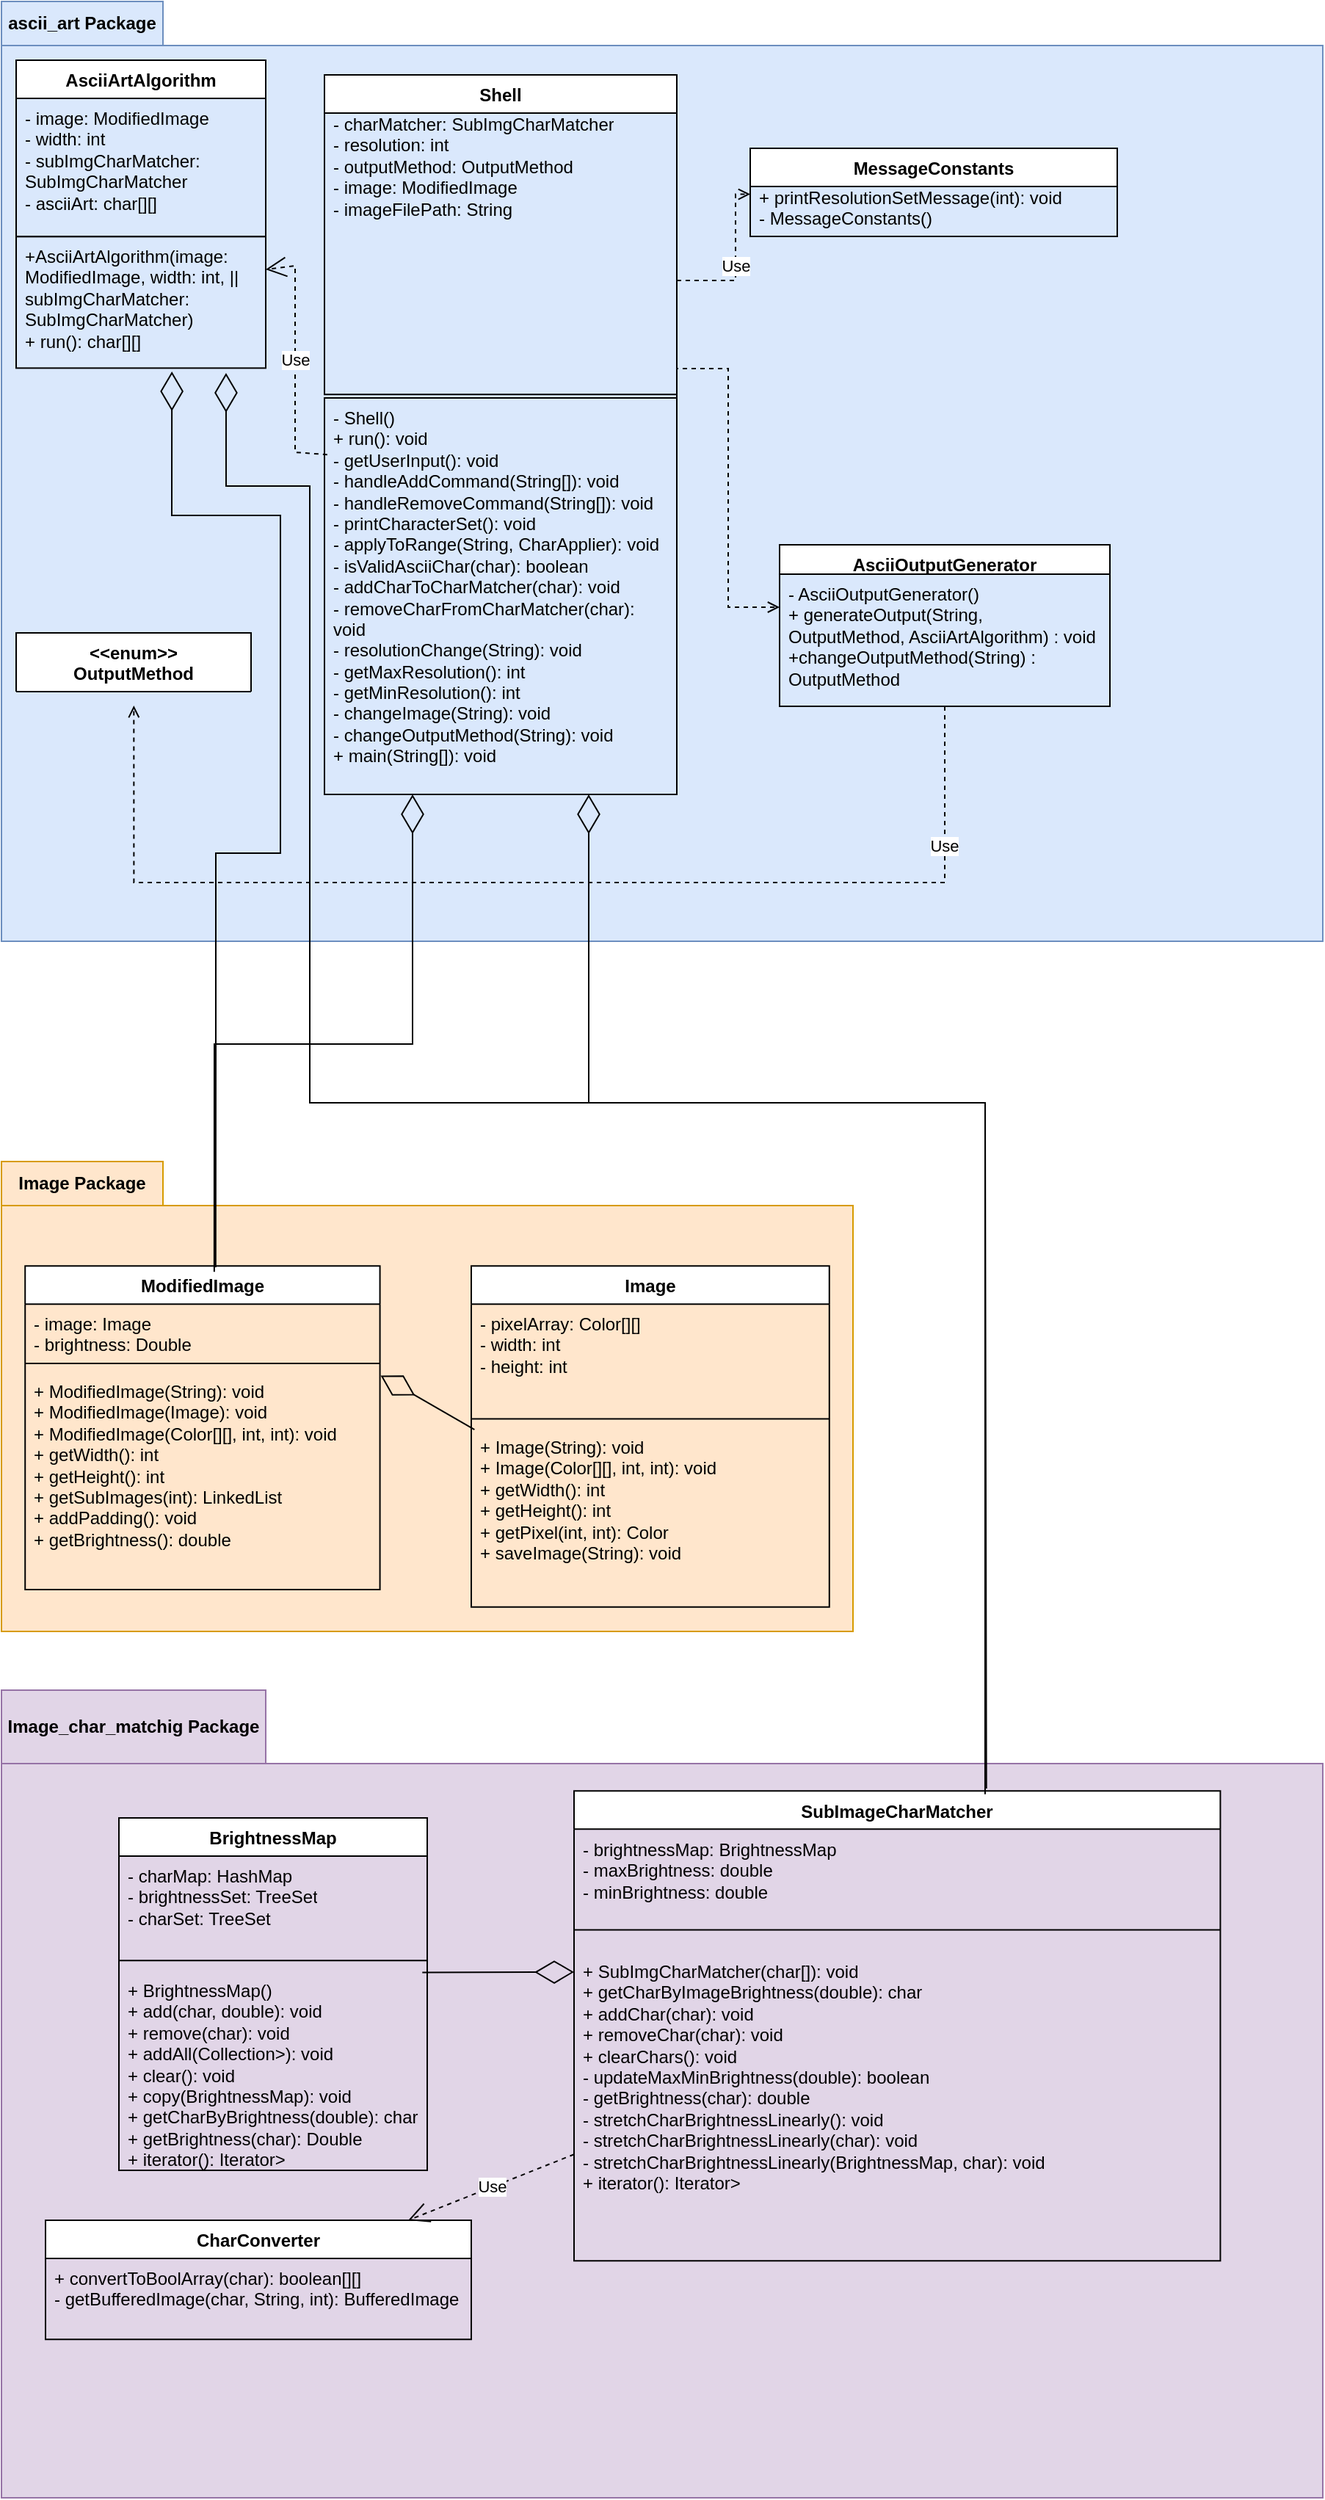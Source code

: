 <mxfile version="23.1.7" type="github">
  <diagram name="‫עמוד-1‬" id="9FOxikn_2bk7BjKEbO-x">
    <mxGraphModel dx="989" dy="509" grid="1" gridSize="10" guides="1" tooltips="1" connect="1" arrows="1" fold="1" page="1" pageScale="1" pageWidth="827" pageHeight="1169" math="0" shadow="0">
      <root>
        <mxCell id="0" />
        <mxCell id="1" parent="0" />
        <mxCell id="Vb6RsHlkbNNhMtVp6kEj-1" value="ascii_art Package" style="shape=folder;fontStyle=1;tabWidth=110;tabHeight=30;tabPosition=left;html=1;boundedLbl=1;labelInHeader=1;container=1;collapsible=0;whiteSpace=wrap;fillColor=#dae8fc;strokeColor=#6c8ebf;" parent="1" vertex="1">
          <mxGeometry y="10" width="900" height="640" as="geometry" />
        </mxCell>
        <mxCell id="Vb6RsHlkbNNhMtVp6kEj-2" value="" style="html=1;strokeColor=none;resizeWidth=1;resizeHeight=1;fillColor=none;part=1;connectable=0;allowArrows=0;deletable=0;whiteSpace=wrap;" parent="Vb6RsHlkbNNhMtVp6kEj-1" vertex="1">
          <mxGeometry width="839.326" height="408.706" relative="1" as="geometry">
            <mxPoint y="30" as="offset" />
          </mxGeometry>
        </mxCell>
        <mxCell id="xFL0W7bVsGVKbV0ON2sQ-139" value="" style="group" parent="Vb6RsHlkbNNhMtVp6kEj-1" vertex="1" connectable="0">
          <mxGeometry x="220" y="50" width="260" height="490" as="geometry" />
        </mxCell>
        <mxCell id="xFL0W7bVsGVKbV0ON2sQ-135" value="" style="group" parent="xFL0W7bVsGVKbV0ON2sQ-139" vertex="1" connectable="0">
          <mxGeometry width="240" height="380" as="geometry" />
        </mxCell>
        <mxCell id="xFL0W7bVsGVKbV0ON2sQ-136" value="Shell" style="swimlane;fontStyle=1;align=center;verticalAlign=top;childLayout=stackLayout;horizontal=1;startSize=26;horizontalStack=0;resizeParent=1;resizeParentMax=0;resizeLast=0;collapsible=1;marginBottom=0;whiteSpace=wrap;html=1;container=0;" parent="xFL0W7bVsGVKbV0ON2sQ-135" vertex="1">
          <mxGeometry width="240.0" height="217.619" as="geometry">
            <mxRectangle x="210" y="300" width="100" height="30" as="alternateBounds" />
          </mxGeometry>
        </mxCell>
        <mxCell id="xFL0W7bVsGVKbV0ON2sQ-137" value="- charMatcher: SubImgCharMatcher                                &lt;br&gt; - resolution: int                                               &lt;br&gt; - outputMethod: OutputMethod&lt;br&gt; - image: ModifiedImage                                          &lt;br&gt; - imageFilePath: String                                          &lt;br&gt;                         " style="text;strokeColor=none;fillColor=none;align=left;verticalAlign=top;spacingLeft=4;spacingRight=4;overflow=hidden;rotatable=0;points=[[0,0.5],[1,0.5]];portConstraint=eastwest;whiteSpace=wrap;html=1;" parent="xFL0W7bVsGVKbV0ON2sQ-139" vertex="1">
          <mxGeometry y="20" width="260" height="188.45" as="geometry" />
        </mxCell>
        <mxCell id="xFL0W7bVsGVKbV0ON2sQ-138" value="- Shell()                                                      &lt;br&gt; + run(): void                                                  &lt;br&gt; - getUserInput(): void                                          &lt;br&gt; - handleAddCommand(String[]): void                              &lt;br&gt; - handleRemoveCommand(String[]): void                           &lt;br&gt; - printCharacterSet(): void                                    &lt;br&gt; - applyToRange(String, CharApplier): void&lt;br&gt; - isValidAsciiChar(char): boolean                               &lt;br&gt; - addCharToCharMatcher(char): void                              &lt;br&gt; - removeCharFromCharMatcher(char): void                         &lt;br&gt; - resolutionChange(String): void                                &lt;br&gt; - getMaxResolution(): int                                       &lt;br&gt; - getMinResolution(): int                                       &lt;br&gt; - changeImage(String): void                                     &lt;br&gt; - changeOutputMethod(String): void &lt;br&gt; + main(String[]): void  " style="rounded=0;whiteSpace=wrap;html=1;align=left;verticalAlign=top;spacingLeft=4;spacingRight=4;fillColor=none;gradientColor=none;container=0;" parent="xFL0W7bVsGVKbV0ON2sQ-139" vertex="1">
          <mxGeometry y="220" width="240" height="270" as="geometry" />
        </mxCell>
        <mxCell id="xFL0W7bVsGVKbV0ON2sQ-141" value="" style="group" parent="Vb6RsHlkbNNhMtVp6kEj-1" vertex="1" connectable="0">
          <mxGeometry x="510" y="70.38" width="300" height="230" as="geometry" />
        </mxCell>
        <mxCell id="I80AYUJ3NGBWvbDsEEL9-8" value="" style="group" parent="xFL0W7bVsGVKbV0ON2sQ-141" vertex="1" connectable="0">
          <mxGeometry y="29.62" width="300" height="211.07" as="geometry" />
        </mxCell>
        <mxCell id="xFL0W7bVsGVKbV0ON2sQ-126" value=" + printResolutionSetMessage(int): void                         &lt;br&gt;- MessageConstants()" style="rounded=0;whiteSpace=wrap;html=1;align=left;verticalAlign=top;spacingLeft=4;spacingRight=4;fillColor=none;gradientColor=none;" parent="I80AYUJ3NGBWvbDsEEL9-8" vertex="1">
          <mxGeometry y="20" width="250" height="40" as="geometry" />
        </mxCell>
        <mxCell id="xFL0W7bVsGVKbV0ON2sQ-140" value="" style="group" parent="I80AYUJ3NGBWvbDsEEL9-8" vertex="1" connectable="0">
          <mxGeometry width="300" height="211.07" as="geometry" />
        </mxCell>
        <mxCell id="I80AYUJ3NGBWvbDsEEL9-7" value="" style="group" parent="xFL0W7bVsGVKbV0ON2sQ-140" vertex="1" connectable="0">
          <mxGeometry width="300" height="60" as="geometry" />
        </mxCell>
        <mxCell id="xFL0W7bVsGVKbV0ON2sQ-124" value="MessageConstants" style="swimlane;fontStyle=1;align=center;verticalAlign=top;childLayout=stackLayout;horizontal=1;startSize=26;horizontalStack=0;resizeParent=1;resizeParentMax=0;resizeLast=0;collapsible=1;marginBottom=0;whiteSpace=wrap;html=1;container=0;" parent="I80AYUJ3NGBWvbDsEEL9-7" vertex="1">
          <mxGeometry width="250" height="60" as="geometry">
            <mxRectangle x="210" y="300" width="100" height="30" as="alternateBounds" />
          </mxGeometry>
        </mxCell>
        <mxCell id="xFL0W7bVsGVKbV0ON2sQ-125" value="&lt;br&gt;                         " style="text;strokeColor=none;fillColor=none;align=left;verticalAlign=top;spacingLeft=4;spacingRight=4;overflow=hidden;rotatable=0;points=[[0,0.5],[1,0.5]];portConstraint=eastwest;whiteSpace=wrap;html=1;" parent="I80AYUJ3NGBWvbDsEEL9-7" vertex="1">
          <mxGeometry y="22.62" width="300" height="17.38" as="geometry" />
        </mxCell>
        <mxCell id="AwQN66PepN0hzy83Jm_5-1" value="" style="group" parent="Vb6RsHlkbNNhMtVp6kEj-1" connectable="0" vertex="1">
          <mxGeometry x="530" y="370" width="225" height="235" as="geometry" />
        </mxCell>
        <mxCell id="AwQN66PepN0hzy83Jm_5-2" value="AsciiOutputGenerator                             " style="swimlane;align=center;verticalAlign=top;childLayout=stackLayout;horizontal=1;startSize=26;horizontalStack=0;resizeParent=1;resizeParentMax=0;resizeLast=0;collapsible=1;marginBottom=0;whiteSpace=wrap;html=1;container=0;" parent="AwQN66PepN0hzy83Jm_5-1" vertex="1">
          <mxGeometry width="225" height="20" as="geometry">
            <mxRectangle x="210" y="300" width="100" height="30" as="alternateBounds" />
          </mxGeometry>
        </mxCell>
        <mxCell id="I80AYUJ3NGBWvbDsEEL9-2" style="edgeStyle=orthogonalEdgeStyle;rounded=0;orthogonalLoop=1;jettySize=auto;html=1;exitX=1;exitY=0;exitDx=0;exitDy=0;entryX=0;entryY=0.25;entryDx=0;entryDy=0;dashed=1;endArrow=open;endFill=0;" parent="Vb6RsHlkbNNhMtVp6kEj-1" source="xFL0W7bVsGVKbV0ON2sQ-138" target="AwQN66PepN0hzy83Jm_5-3" edge="1">
          <mxGeometry relative="1" as="geometry" />
        </mxCell>
        <mxCell id="I80AYUJ3NGBWvbDsEEL9-4" style="edgeStyle=orthogonalEdgeStyle;rounded=0;orthogonalLoop=1;jettySize=auto;html=1;exitX=0.5;exitY=1;exitDx=0;exitDy=0;entryX=0.501;entryY=1.126;entryDx=0;entryDy=0;entryPerimeter=0;dashed=1;endArrow=open;endFill=0;" parent="Vb6RsHlkbNNhMtVp6kEj-1" source="AwQN66PepN0hzy83Jm_5-3" edge="1">
          <mxGeometry relative="1" as="geometry">
            <mxPoint x="90.16" y="479.544" as="targetPoint" />
            <Array as="points">
              <mxPoint x="643" y="600" />
              <mxPoint x="90" y="600" />
            </Array>
          </mxGeometry>
        </mxCell>
        <mxCell id="I80AYUJ3NGBWvbDsEEL9-6" value="Use" style="edgeLabel;html=1;align=center;verticalAlign=middle;resizable=0;points=[];" parent="I80AYUJ3NGBWvbDsEEL9-4" vertex="1" connectable="0">
          <mxGeometry x="-0.391" y="-1" relative="1" as="geometry">
            <mxPoint x="121" y="-24" as="offset" />
          </mxGeometry>
        </mxCell>
        <mxCell id="xFL0W7bVsGVKbV0ON2sQ-133" value="&lt;b&gt;&amp;lt;&amp;lt;enum&amp;gt;&amp;gt;&lt;br&gt;OutputMethod&lt;/b&gt;" style="swimlane;align=center;verticalAlign=top;childLayout=stackLayout;horizontal=1;startSize=40;horizontalStack=0;resizeParent=1;resizeParentMax=0;resizeLast=0;collapsible=1;marginBottom=0;whiteSpace=wrap;html=1;" parent="Vb6RsHlkbNNhMtVp6kEj-1" vertex="1">
          <mxGeometry x="10" y="430" width="160" height="40" as="geometry">
            <mxRectangle x="210" y="300" width="100" height="30" as="alternateBounds" />
          </mxGeometry>
        </mxCell>
        <mxCell id="AwQN66PepN0hzy83Jm_5-3" value="&lt;div&gt;- AsciiOutputGenerator()&lt;br&gt;&lt;/div&gt;+ generateOutput(String, OutputMethod, AsciiArtAlgorithm) : void&lt;br&gt; +changeOutputMethod(String) : OutputMethod" style="rounded=0;whiteSpace=wrap;html=1;align=left;verticalAlign=top;spacingLeft=4;spacingRight=4;fillColor=none;gradientColor=none;container=0;" parent="Vb6RsHlkbNNhMtVp6kEj-1" vertex="1">
          <mxGeometry x="530" y="390" width="225" height="90" as="geometry" />
        </mxCell>
        <mxCell id="I80AYUJ3NGBWvbDsEEL9-11" style="edgeStyle=orthogonalEdgeStyle;rounded=0;orthogonalLoop=1;jettySize=auto;html=1;exitX=0.923;exitY=0.637;exitDx=0;exitDy=0;exitPerimeter=0;dashed=1;endArrow=open;endFill=0;" parent="Vb6RsHlkbNNhMtVp6kEj-1" source="xFL0W7bVsGVKbV0ON2sQ-137" target="xFL0W7bVsGVKbV0ON2sQ-125" edge="1">
          <mxGeometry relative="1" as="geometry" />
        </mxCell>
        <mxCell id="I80AYUJ3NGBWvbDsEEL9-12" value="Use" style="edgeLabel;html=1;align=center;verticalAlign=middle;resizable=0;points=[];" parent="I80AYUJ3NGBWvbDsEEL9-11" vertex="1" connectable="0">
          <mxGeometry x="0.658" relative="1" as="geometry">
            <mxPoint y="40" as="offset" />
          </mxGeometry>
        </mxCell>
        <mxCell id="xFL0W7bVsGVKbV0ON2sQ-22" value="Image Package" style="shape=folder;fontStyle=1;tabWidth=110;tabHeight=30;tabPosition=left;html=1;boundedLbl=1;labelInHeader=1;container=1;collapsible=0;whiteSpace=wrap;fillColor=#ffe6cc;strokeColor=#d79b00;" parent="1" vertex="1">
          <mxGeometry y="800" width="580" height="320" as="geometry" />
        </mxCell>
        <mxCell id="xFL0W7bVsGVKbV0ON2sQ-23" value="" style="html=1;strokeColor=none;resizeWidth=1;resizeHeight=1;fillColor=none;part=1;connectable=0;allowArrows=0;deletable=0;whiteSpace=wrap;" parent="xFL0W7bVsGVKbV0ON2sQ-22" vertex="1">
          <mxGeometry width="561.875" height="207.407" relative="1" as="geometry">
            <mxPoint y="30" as="offset" />
          </mxGeometry>
        </mxCell>
        <mxCell id="xFL0W7bVsGVKbV0ON2sQ-24" value="ModifiedImage" style="swimlane;fontStyle=1;align=center;verticalAlign=top;childLayout=stackLayout;horizontal=1;startSize=26;horizontalStack=0;resizeParent=1;resizeParentMax=0;resizeLast=0;collapsible=1;marginBottom=0;whiteSpace=wrap;html=1;" parent="xFL0W7bVsGVKbV0ON2sQ-22" vertex="1">
          <mxGeometry x="16.116" y="71.111" width="241.674" height="220.366" as="geometry">
            <mxRectangle x="210" y="300" width="100" height="30" as="alternateBounds" />
          </mxGeometry>
        </mxCell>
        <mxCell id="xFL0W7bVsGVKbV0ON2sQ-25" value="- image: Image                                                        &#xa; - brightness: Double  " style="text;strokeColor=none;fillColor=none;align=left;verticalAlign=top;spacingLeft=4;spacingRight=4;overflow=hidden;rotatable=0;points=[[0,0.5],[1,0.5]];portConstraint=eastwest;whiteSpace=wrap;html=1;" parent="xFL0W7bVsGVKbV0ON2sQ-24" vertex="1">
          <mxGeometry y="26" width="241.674" height="35.017" as="geometry" />
        </mxCell>
        <mxCell id="xFL0W7bVsGVKbV0ON2sQ-26" value="" style="line;strokeWidth=1;fillColor=none;align=left;verticalAlign=middle;spacingTop=-1;spacingLeft=3;spacingRight=3;rotatable=0;labelPosition=right;points=[];portConstraint=eastwest;strokeColor=inherit;" parent="xFL0W7bVsGVKbV0ON2sQ-24" vertex="1">
          <mxGeometry y="61.017" width="241.674" height="10.774" as="geometry" />
        </mxCell>
        <mxCell id="xFL0W7bVsGVKbV0ON2sQ-27" value="+ ModifiedImage(String): void                                         &#xa; + ModifiedImage(Image): void                                          &#xa; + ModifiedImage(Color[][], int, int): void                             &#xa; + getWidth(): int                                                     &#xa; + getHeight(): int                                                    &#xa; + getSubImages(int): LinkedList&lt;ModifiedImage&gt;                         &#xa; + addPadding(): void                                                   &#xa; + getBrightness(): double      " style="text;strokeColor=none;fillColor=none;align=left;verticalAlign=top;spacingLeft=4;spacingRight=4;overflow=hidden;rotatable=0;points=[[0,0.5],[1,0.5]];portConstraint=eastwest;whiteSpace=wrap;html=1;" parent="xFL0W7bVsGVKbV0ON2sQ-24" vertex="1">
          <mxGeometry y="71.791" width="241.674" height="148.575" as="geometry" />
        </mxCell>
        <mxCell id="xFL0W7bVsGVKbV0ON2sQ-28" value="Image" style="swimlane;fontStyle=1;align=center;verticalAlign=top;childLayout=stackLayout;horizontal=1;startSize=26;horizontalStack=0;resizeParent=1;resizeParentMax=0;resizeLast=0;collapsible=1;marginBottom=0;whiteSpace=wrap;html=1;" parent="xFL0W7bVsGVKbV0ON2sQ-22" vertex="1">
          <mxGeometry x="320" y="71.11" width="243.89" height="232.228" as="geometry" />
        </mxCell>
        <mxCell id="xFL0W7bVsGVKbV0ON2sQ-29" value="- pixelArray: Color[][]&lt;br&gt;- width: int&lt;br&gt;- height: int" style="text;strokeColor=none;fillColor=none;align=left;verticalAlign=top;spacingLeft=4;spacingRight=4;overflow=hidden;rotatable=0;points=[[0,0.5],[1,0.5]];portConstraint=eastwest;whiteSpace=wrap;html=1;" parent="xFL0W7bVsGVKbV0ON2sQ-28" vertex="1">
          <mxGeometry y="26" width="243.89" height="72.727" as="geometry" />
        </mxCell>
        <mxCell id="xFL0W7bVsGVKbV0ON2sQ-30" value="" style="line;strokeWidth=1;fillColor=none;align=left;verticalAlign=middle;spacingTop=-1;spacingLeft=3;spacingRight=3;rotatable=0;labelPosition=right;points=[];portConstraint=eastwest;strokeColor=inherit;" parent="xFL0W7bVsGVKbV0ON2sQ-28" vertex="1">
          <mxGeometry y="98.727" width="243.89" height="10.774" as="geometry" />
        </mxCell>
        <mxCell id="xFL0W7bVsGVKbV0ON2sQ-31" value="+ Image(String): void                                                 &#xa; + Image(Color[][], int, int): void                                    &#xa; + getWidth(): int                                                     &#xa; + getHeight(): int                                                    &#xa; + getPixel(int, int): Color                                          &#xa; + saveImage(String): void      " style="text;strokeColor=none;fillColor=none;align=left;verticalAlign=top;spacingLeft=4;spacingRight=4;overflow=hidden;rotatable=0;points=[[0,0.5],[1,0.5]];portConstraint=eastwest;whiteSpace=wrap;html=1;" parent="xFL0W7bVsGVKbV0ON2sQ-28" vertex="1">
          <mxGeometry y="109.502" width="243.89" height="122.726" as="geometry" />
        </mxCell>
        <mxCell id="F8fBrZpSHnKWf6rNtkaV-7" value="" style="endArrow=diamondThin;endFill=0;endSize=24;html=1;rounded=0;exitX=0.009;exitY=0.016;exitDx=0;exitDy=0;exitPerimeter=0;entryX=1.002;entryY=0.019;entryDx=0;entryDy=0;entryPerimeter=0;" parent="xFL0W7bVsGVKbV0ON2sQ-22" source="xFL0W7bVsGVKbV0ON2sQ-31" target="xFL0W7bVsGVKbV0ON2sQ-27" edge="1">
          <mxGeometry width="160" relative="1" as="geometry">
            <mxPoint x="330" y="50" as="sourcePoint" />
            <mxPoint x="170" y="50" as="targetPoint" />
          </mxGeometry>
        </mxCell>
        <mxCell id="xFL0W7bVsGVKbV0ON2sQ-42" value="Image_char_matchig Package" style="shape=folder;fontStyle=1;tabWidth=180;tabHeight=50;tabPosition=left;html=1;boundedLbl=1;labelInHeader=1;container=1;collapsible=0;whiteSpace=wrap;fillColor=#e1d5e7;strokeColor=#9673a6;" parent="1" vertex="1">
          <mxGeometry y="1160" width="900" height="550" as="geometry" />
        </mxCell>
        <mxCell id="xFL0W7bVsGVKbV0ON2sQ-43" value="" style="html=1;strokeColor=none;resizeWidth=1;resizeHeight=1;fillColor=none;part=1;connectable=0;allowArrows=0;deletable=0;whiteSpace=wrap;" parent="xFL0W7bVsGVKbV0ON2sQ-42" vertex="1">
          <mxGeometry width="734.604" height="233.575" relative="1" as="geometry">
            <mxPoint y="30" as="offset" />
          </mxGeometry>
        </mxCell>
        <mxCell id="xFL0W7bVsGVKbV0ON2sQ-48" value="SubImageCharMatcher" style="swimlane;fontStyle=1;align=center;verticalAlign=top;childLayout=stackLayout;horizontal=1;startSize=26;horizontalStack=0;resizeParent=1;resizeParentMax=0;resizeLast=0;collapsible=1;marginBottom=0;whiteSpace=wrap;html=1;" parent="xFL0W7bVsGVKbV0ON2sQ-42" vertex="1">
          <mxGeometry x="389.997" y="68.643" width="440.22" height="320" as="geometry" />
        </mxCell>
        <mxCell id="xFL0W7bVsGVKbV0ON2sQ-49" value=" - brightnessMap: BrightnessMap                                    &lt;br&gt;- maxBrightness: double                                           &lt;br&gt; - minBrightness: double  " style="text;strokeColor=none;fillColor=none;align=left;verticalAlign=top;spacingLeft=4;spacingRight=4;overflow=hidden;rotatable=0;points=[[0,0.5],[1,0.5]];portConstraint=eastwest;whiteSpace=wrap;html=1;" parent="xFL0W7bVsGVKbV0ON2sQ-48" vertex="1">
          <mxGeometry y="26" width="440.22" height="54" as="geometry" />
        </mxCell>
        <mxCell id="xFL0W7bVsGVKbV0ON2sQ-50" value="" style="line;strokeWidth=1;fillColor=none;align=left;verticalAlign=middle;spacingTop=-1;spacingLeft=3;spacingRight=3;rotatable=0;labelPosition=right;points=[];portConstraint=eastwest;strokeColor=inherit;" parent="xFL0W7bVsGVKbV0ON2sQ-48" vertex="1">
          <mxGeometry y="80" width="440.22" height="29.09" as="geometry" />
        </mxCell>
        <mxCell id="xFL0W7bVsGVKbV0ON2sQ-51" value=" + SubImgCharMatcher(char[]): void&amp;nbsp;&lt;div&gt;+ getCharByImageBrightness(double): char&amp;nbsp;&lt;/div&gt;&lt;div&gt;+ addChar(char): void&amp;nbsp;&lt;/div&gt;&lt;div&gt;+ removeChar(char): void&amp;nbsp;&lt;/div&gt;&lt;div&gt;+ clearChars(): void&amp;nbsp;&lt;/div&gt;&lt;div&gt;- updateMaxMinBrightness(double): boolean&amp;nbsp;&lt;/div&gt;&lt;div&gt;- getBrightness(char): double&amp;nbsp;&lt;/div&gt;&lt;div&gt;- stretchCharBrightnessLinearly(): void&amp;nbsp;&lt;/div&gt;&lt;div&gt;- stretchCharBrightnessLinearly(char): void&lt;/div&gt;&lt;div&gt;- stretchCharBrightnessLinearly(BrightnessMap, char): void&amp;nbsp;&lt;/div&gt;&lt;div&gt;+ iterator(): Iterator&amp;gt; &lt;/div&gt;" style="text;strokeColor=none;fillColor=none;align=left;verticalAlign=top;spacingLeft=4;spacingRight=4;overflow=hidden;rotatable=0;points=[[0,0.5],[1,0.5]];portConstraint=eastwest;whiteSpace=wrap;html=1;" parent="xFL0W7bVsGVKbV0ON2sQ-48" vertex="1">
          <mxGeometry y="109.09" width="440.22" height="210.91" as="geometry" />
        </mxCell>
        <mxCell id="xFL0W7bVsGVKbV0ON2sQ-90" value="CharConverter" style="swimlane;fontStyle=1;align=center;verticalAlign=top;childLayout=stackLayout;horizontal=1;startSize=26;horizontalStack=0;resizeParent=1;resizeParentMax=0;resizeLast=0;collapsible=1;marginBottom=0;whiteSpace=wrap;html=1;" parent="xFL0W7bVsGVKbV0ON2sQ-42" vertex="1">
          <mxGeometry x="30" y="361" width="290" height="81.15" as="geometry" />
        </mxCell>
        <mxCell id="xFL0W7bVsGVKbV0ON2sQ-93" value=" + convertToBoolArray(char): boolean[][]                             &lt;br&gt;- getBufferedImage(char, String, int): BufferedImage" style="text;strokeColor=none;fillColor=none;align=left;verticalAlign=top;spacingLeft=4;spacingRight=4;overflow=hidden;rotatable=0;points=[[0,0.5],[1,0.5]];portConstraint=eastwest;whiteSpace=wrap;html=1;" parent="xFL0W7bVsGVKbV0ON2sQ-90" vertex="1">
          <mxGeometry y="26" width="290" height="55.15" as="geometry" />
        </mxCell>
        <mxCell id="Rr3gNb5iClIFuvdy9yFm-2" value="Use" style="endArrow=open;endSize=12;dashed=1;html=1;rounded=0;" parent="xFL0W7bVsGVKbV0ON2sQ-42" source="xFL0W7bVsGVKbV0ON2sQ-48" target="xFL0W7bVsGVKbV0ON2sQ-90" edge="1">
          <mxGeometry width="160" relative="1" as="geometry">
            <mxPoint x="400" y="481" as="sourcePoint" />
            <mxPoint x="560" y="481" as="targetPoint" />
          </mxGeometry>
        </mxCell>
        <mxCell id="xFL0W7bVsGVKbV0ON2sQ-85" value="BrightnessMap" style="swimlane;fontStyle=1;align=center;verticalAlign=top;childLayout=stackLayout;horizontal=1;startSize=26;horizontalStack=0;resizeParent=1;resizeParentMax=0;resizeLast=0;collapsible=1;marginBottom=0;whiteSpace=wrap;html=1;" parent="1" vertex="1">
          <mxGeometry x="80" y="1247" width="210" height="240.001" as="geometry" />
        </mxCell>
        <mxCell id="xFL0W7bVsGVKbV0ON2sQ-86" value="- charMap: HashMap&lt;br&gt;- brightnessSet: TreeSet&lt;br&gt;- charSet: TreeSet" style="text;strokeColor=none;fillColor=none;align=left;verticalAlign=top;spacingLeft=4;spacingRight=4;overflow=hidden;rotatable=0;points=[[0,0.5],[1,0.5]];portConstraint=eastwest;whiteSpace=wrap;html=1;" parent="xFL0W7bVsGVKbV0ON2sQ-85" vertex="1">
          <mxGeometry y="26" width="210" height="64" as="geometry" />
        </mxCell>
        <mxCell id="xFL0W7bVsGVKbV0ON2sQ-87" value="" style="line;strokeWidth=1;fillColor=none;align=left;verticalAlign=middle;spacingTop=-1;spacingLeft=3;spacingRight=3;rotatable=0;labelPosition=right;points=[];portConstraint=eastwest;strokeColor=inherit;" parent="xFL0W7bVsGVKbV0ON2sQ-85" vertex="1">
          <mxGeometry y="90" width="210" height="14.141" as="geometry" />
        </mxCell>
        <mxCell id="xFL0W7bVsGVKbV0ON2sQ-88" value="+ BrightnessMap()&lt;br&gt;+ add(char, double): void                                       &lt;br&gt; + remove(char): void                                            &lt;br&gt; + addAll(Collection&amp;gt;): void&lt;br&gt; + clear(): void                                                 &lt;br&gt; + copy(BrightnessMap): void                                      &lt;br&gt; + getCharByBrightness(double): char                             &lt;br&gt; + getBrightness(char): Double                                   &lt;br&gt; + iterator(): Iterator&amp;gt;" style="text;strokeColor=none;fillColor=none;align=left;verticalAlign=top;spacingLeft=4;spacingRight=4;overflow=hidden;rotatable=0;points=[[0,0.5],[1,0.5]];portConstraint=eastwest;whiteSpace=wrap;html=1;" parent="xFL0W7bVsGVKbV0ON2sQ-85" vertex="1">
          <mxGeometry y="104.141" width="210" height="135.86" as="geometry" />
        </mxCell>
        <mxCell id="F8fBrZpSHnKWf6rNtkaV-5" value="" style="endArrow=diamondThin;endFill=0;endSize=24;html=1;rounded=0;entryX=0.984;entryY=0.008;entryDx=0;entryDy=0;entryPerimeter=0;exitX=0.984;exitY=0.008;exitDx=0;exitDy=0;exitPerimeter=0;" parent="xFL0W7bVsGVKbV0ON2sQ-85" source="xFL0W7bVsGVKbV0ON2sQ-88" edge="1">
          <mxGeometry width="160" relative="1" as="geometry">
            <mxPoint x="123.06" y="-18.0" as="sourcePoint" />
            <mxPoint x="310" y="105" as="targetPoint" />
          </mxGeometry>
        </mxCell>
        <mxCell id="xFL0W7bVsGVKbV0ON2sQ-127" value="" style="group" parent="1" vertex="1" connectable="0">
          <mxGeometry x="10" y="50" width="170" height="209.68" as="geometry" />
        </mxCell>
        <mxCell id="xFL0W7bVsGVKbV0ON2sQ-128" value="AsciiArtAlgorithm" style="swimlane;fontStyle=1;align=center;verticalAlign=top;childLayout=stackLayout;horizontal=1;startSize=26;horizontalStack=0;resizeParent=1;resizeParentMax=0;resizeLast=0;collapsible=1;marginBottom=0;whiteSpace=wrap;html=1;container=0;" parent="xFL0W7bVsGVKbV0ON2sQ-127" vertex="1">
          <mxGeometry width="170" height="120.08" as="geometry">
            <mxRectangle x="210" y="300" width="100" height="30" as="alternateBounds" />
          </mxGeometry>
        </mxCell>
        <mxCell id="xFL0W7bVsGVKbV0ON2sQ-129" value="+AsciiArtAlgorithm(image: ModifiedImage, width: int,      ||                      subImgCharMatcher: SubImgCharMatcher)&lt;br&gt;+ run(): char[][] " style="rounded=0;whiteSpace=wrap;html=1;align=left;verticalAlign=top;spacingLeft=4;spacingRight=4;fillColor=none;gradientColor=none;container=0;" parent="xFL0W7bVsGVKbV0ON2sQ-127" vertex="1">
          <mxGeometry y="120.08" width="170" height="89.6" as="geometry" />
        </mxCell>
        <mxCell id="xFL0W7bVsGVKbV0ON2sQ-130" value="- image: ModifiedImage&lt;br&gt;- width: int&amp;nbsp;&lt;br&gt;- subImgCharMatcher: SubImgCharMatcher&amp;nbsp;&lt;div&gt;- asciiArt: char[][]&lt;/div&gt;" style="text;strokeColor=none;fillColor=none;align=left;verticalAlign=top;spacingLeft=4;spacingRight=4;overflow=hidden;rotatable=0;points=[[0,0.5],[1,0.5]];portConstraint=eastwest;whiteSpace=wrap;html=1;" parent="xFL0W7bVsGVKbV0ON2sQ-127" vertex="1">
          <mxGeometry y="26" width="170" height="94.08" as="geometry" />
        </mxCell>
        <mxCell id="Rr3gNb5iClIFuvdy9yFm-6" value="" style="endArrow=diamondThin;endFill=0;endSize=24;html=1;rounded=0;exitX=0.636;exitY=0.007;exitDx=0;exitDy=0;exitPerimeter=0;entryX=0.75;entryY=1;entryDx=0;entryDy=0;" parent="1" source="xFL0W7bVsGVKbV0ON2sQ-48" target="xFL0W7bVsGVKbV0ON2sQ-138" edge="1">
          <mxGeometry width="160" relative="1" as="geometry">
            <mxPoint x="620" y="1000" as="sourcePoint" />
            <mxPoint x="200" y="300" as="targetPoint" />
            <Array as="points">
              <mxPoint x="670" y="760" />
              <mxPoint x="400" y="760" />
            </Array>
          </mxGeometry>
        </mxCell>
        <mxCell id="Rr3gNb5iClIFuvdy9yFm-7" value="" style="endArrow=diamondThin;endFill=0;endSize=24;html=1;rounded=0;exitX=0.533;exitY=0.018;exitDx=0;exitDy=0;exitPerimeter=0;entryX=0.25;entryY=1;entryDx=0;entryDy=0;" parent="1" source="xFL0W7bVsGVKbV0ON2sQ-24" target="xFL0W7bVsGVKbV0ON2sQ-138" edge="1">
          <mxGeometry width="160" relative="1" as="geometry">
            <mxPoint x="117.5" y="750" as="sourcePoint" />
            <mxPoint x="277.5" y="750" as="targetPoint" />
            <Array as="points">
              <mxPoint x="145" y="720" />
              <mxPoint x="280" y="720" />
            </Array>
          </mxGeometry>
        </mxCell>
        <mxCell id="Rr3gNb5iClIFuvdy9yFm-12" value="Use" style="endArrow=open;endSize=12;dashed=1;html=1;rounded=0;exitX=0.008;exitY=0.143;exitDx=0;exitDy=0;exitPerimeter=0;entryX=1;entryY=0.25;entryDx=0;entryDy=0;" parent="1" source="xFL0W7bVsGVKbV0ON2sQ-138" target="xFL0W7bVsGVKbV0ON2sQ-129" edge="1">
          <mxGeometry width="160" relative="1" as="geometry">
            <mxPoint x="40" y="340" as="sourcePoint" />
            <mxPoint x="200" y="340" as="targetPoint" />
            <Array as="points">
              <mxPoint x="200" y="317" />
              <mxPoint x="200" y="190" />
            </Array>
          </mxGeometry>
        </mxCell>
        <mxCell id="Rr3gNb5iClIFuvdy9yFm-14" value="" style="endArrow=diamondThin;endFill=0;endSize=24;html=1;rounded=0;exitX=0.537;exitY=0.004;exitDx=0;exitDy=0;exitPerimeter=0;entryX=0.624;entryY=1.026;entryDx=0;entryDy=0;entryPerimeter=0;" parent="1" source="xFL0W7bVsGVKbV0ON2sQ-24" target="xFL0W7bVsGVKbV0ON2sQ-129" edge="1">
          <mxGeometry width="160" relative="1" as="geometry">
            <mxPoint x="160" y="780" as="sourcePoint" />
            <mxPoint x="146" y="670" as="targetPoint" />
            <Array as="points">
              <mxPoint x="146" y="720" />
              <mxPoint x="146" y="590" />
              <mxPoint x="190" y="590" />
              <mxPoint x="190" y="360" />
              <mxPoint x="116" y="360" />
            </Array>
          </mxGeometry>
        </mxCell>
        <mxCell id="Rr3gNb5iClIFuvdy9yFm-15" value="" style="endArrow=diamondThin;endFill=0;endSize=24;html=1;rounded=0;exitX=0.638;exitY=-0.005;exitDx=0;exitDy=0;exitPerimeter=0;entryX=0.841;entryY=1.037;entryDx=0;entryDy=0;entryPerimeter=0;" parent="1" source="xFL0W7bVsGVKbV0ON2sQ-48" target="xFL0W7bVsGVKbV0ON2sQ-129" edge="1">
          <mxGeometry width="160" relative="1" as="geometry">
            <mxPoint x="700" y="1100" as="sourcePoint" />
            <mxPoint x="320" y="690" as="targetPoint" />
            <Array as="points">
              <mxPoint x="670" y="760" />
              <mxPoint x="210" y="760" />
              <mxPoint x="210" y="340" />
              <mxPoint x="153" y="340" />
            </Array>
          </mxGeometry>
        </mxCell>
      </root>
    </mxGraphModel>
  </diagram>
</mxfile>
